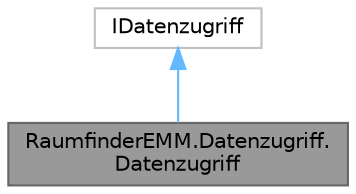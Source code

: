digraph "RaumfinderEMM.Datenzugriff.Datenzugriff"
{
 // LATEX_PDF_SIZE
  bgcolor="transparent";
  edge [fontname=Helvetica,fontsize=10,labelfontname=Helvetica,labelfontsize=10];
  node [fontname=Helvetica,fontsize=10,shape=box,height=0.2,width=0.4];
  Node1 [label="RaumfinderEMM.Datenzugriff.\lDatenzugriff",height=0.2,width=0.4,color="gray40", fillcolor="grey60", style="filled", fontcolor="black",tooltip="Class for managing database access."];
  Node2 -> Node1 [dir="back",color="steelblue1",style="solid"];
  Node2 [label="IDatenzugriff",height=0.2,width=0.4,color="grey75", fillcolor="white", style="filled",URL="$interface_raumfinder_e_m_m_1_1_datenzugriff_1_1_i_datenzugriff.html",tooltip=" "];
}
